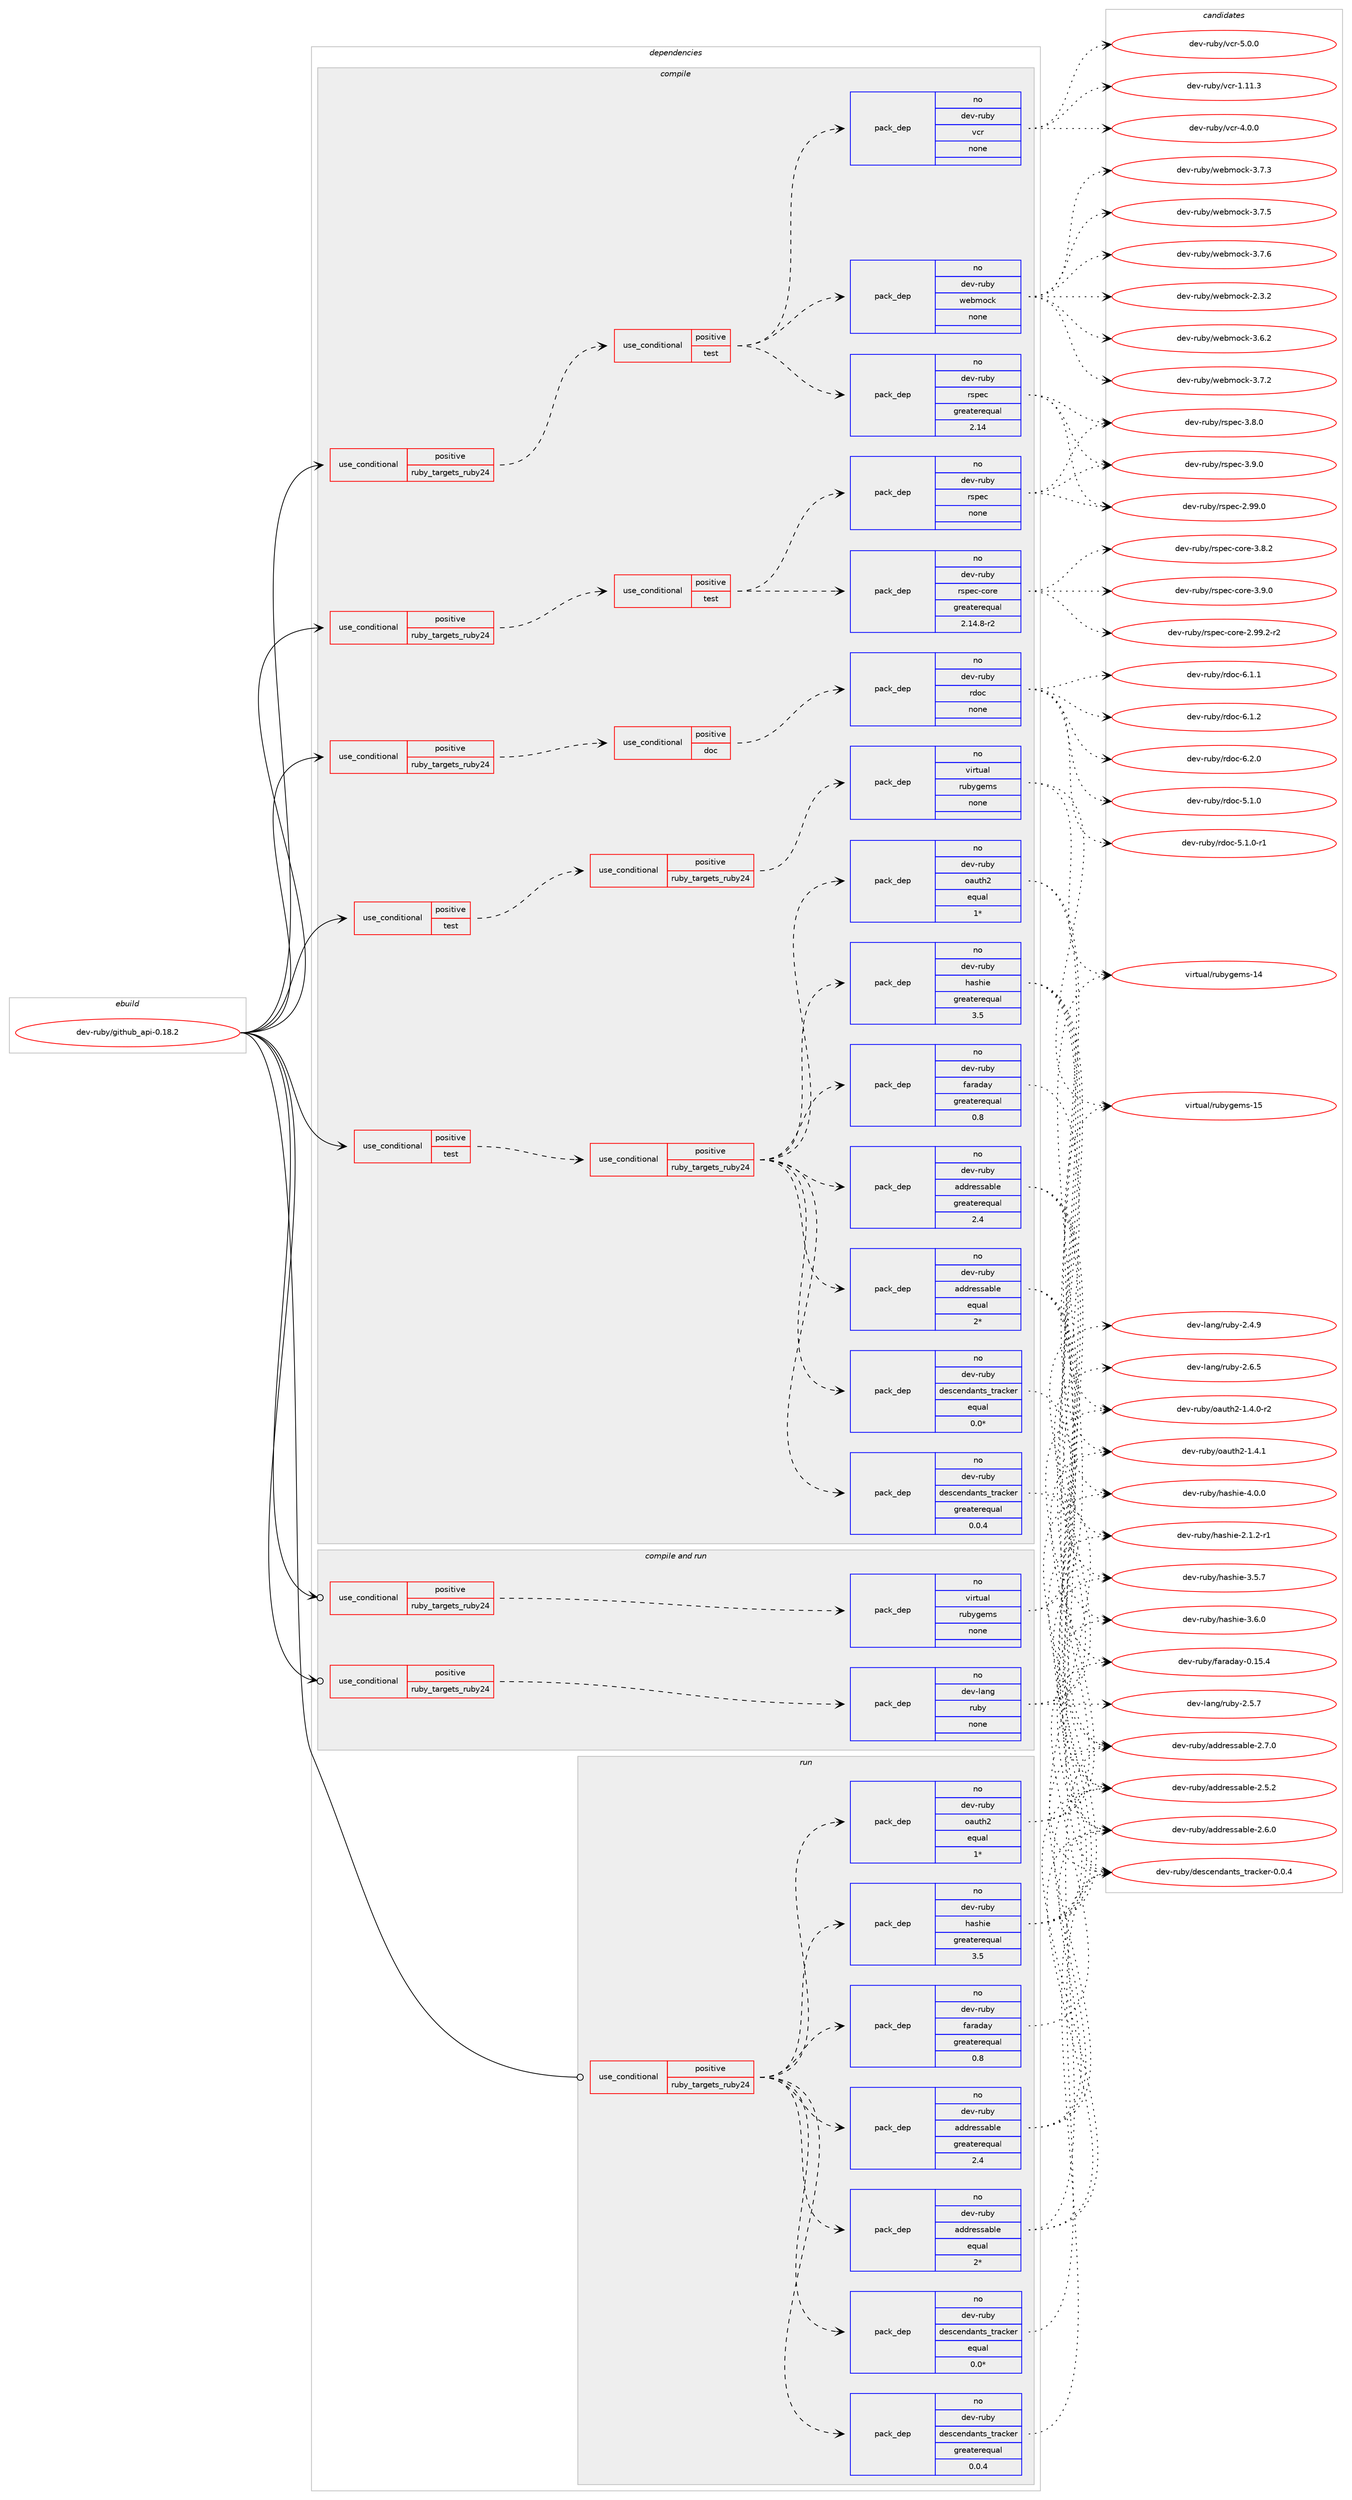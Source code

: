 digraph prolog {

# *************
# Graph options
# *************

newrank=true;
concentrate=true;
compound=true;
graph [rankdir=LR,fontname=Helvetica,fontsize=10,ranksep=1.5];#, ranksep=2.5, nodesep=0.2];
edge  [arrowhead=vee];
node  [fontname=Helvetica,fontsize=10];

# **********
# The ebuild
# **********

subgraph cluster_leftcol {
color=gray;
rank=same;
label=<<i>ebuild</i>>;
id [label="dev-ruby/github_api-0.18.2", color=red, width=4, href="../dev-ruby/github_api-0.18.2.svg"];
}

# ****************
# The dependencies
# ****************

subgraph cluster_midcol {
color=gray;
label=<<i>dependencies</i>>;
subgraph cluster_compile {
fillcolor="#eeeeee";
style=filled;
label=<<i>compile</i>>;
subgraph cond163965 {
dependency688335 [label=<<TABLE BORDER="0" CELLBORDER="1" CELLSPACING="0" CELLPADDING="4"><TR><TD ROWSPAN="3" CELLPADDING="10">use_conditional</TD></TR><TR><TD>positive</TD></TR><TR><TD>ruby_targets_ruby24</TD></TR></TABLE>>, shape=none, color=red];
subgraph cond163966 {
dependency688336 [label=<<TABLE BORDER="0" CELLBORDER="1" CELLSPACING="0" CELLPADDING="4"><TR><TD ROWSPAN="3" CELLPADDING="10">use_conditional</TD></TR><TR><TD>positive</TD></TR><TR><TD>doc</TD></TR></TABLE>>, shape=none, color=red];
subgraph pack512403 {
dependency688337 [label=<<TABLE BORDER="0" CELLBORDER="1" CELLSPACING="0" CELLPADDING="4" WIDTH="220"><TR><TD ROWSPAN="6" CELLPADDING="30">pack_dep</TD></TR><TR><TD WIDTH="110">no</TD></TR><TR><TD>dev-ruby</TD></TR><TR><TD>rdoc</TD></TR><TR><TD>none</TD></TR><TR><TD></TD></TR></TABLE>>, shape=none, color=blue];
}
dependency688336:e -> dependency688337:w [weight=20,style="dashed",arrowhead="vee"];
}
dependency688335:e -> dependency688336:w [weight=20,style="dashed",arrowhead="vee"];
}
id:e -> dependency688335:w [weight=20,style="solid",arrowhead="vee"];
subgraph cond163967 {
dependency688338 [label=<<TABLE BORDER="0" CELLBORDER="1" CELLSPACING="0" CELLPADDING="4"><TR><TD ROWSPAN="3" CELLPADDING="10">use_conditional</TD></TR><TR><TD>positive</TD></TR><TR><TD>ruby_targets_ruby24</TD></TR></TABLE>>, shape=none, color=red];
subgraph cond163968 {
dependency688339 [label=<<TABLE BORDER="0" CELLBORDER="1" CELLSPACING="0" CELLPADDING="4"><TR><TD ROWSPAN="3" CELLPADDING="10">use_conditional</TD></TR><TR><TD>positive</TD></TR><TR><TD>test</TD></TR></TABLE>>, shape=none, color=red];
subgraph pack512404 {
dependency688340 [label=<<TABLE BORDER="0" CELLBORDER="1" CELLSPACING="0" CELLPADDING="4" WIDTH="220"><TR><TD ROWSPAN="6" CELLPADDING="30">pack_dep</TD></TR><TR><TD WIDTH="110">no</TD></TR><TR><TD>dev-ruby</TD></TR><TR><TD>rspec</TD></TR><TR><TD>greaterequal</TD></TR><TR><TD>2.14</TD></TR></TABLE>>, shape=none, color=blue];
}
dependency688339:e -> dependency688340:w [weight=20,style="dashed",arrowhead="vee"];
subgraph pack512405 {
dependency688341 [label=<<TABLE BORDER="0" CELLBORDER="1" CELLSPACING="0" CELLPADDING="4" WIDTH="220"><TR><TD ROWSPAN="6" CELLPADDING="30">pack_dep</TD></TR><TR><TD WIDTH="110">no</TD></TR><TR><TD>dev-ruby</TD></TR><TR><TD>webmock</TD></TR><TR><TD>none</TD></TR><TR><TD></TD></TR></TABLE>>, shape=none, color=blue];
}
dependency688339:e -> dependency688341:w [weight=20,style="dashed",arrowhead="vee"];
subgraph pack512406 {
dependency688342 [label=<<TABLE BORDER="0" CELLBORDER="1" CELLSPACING="0" CELLPADDING="4" WIDTH="220"><TR><TD ROWSPAN="6" CELLPADDING="30">pack_dep</TD></TR><TR><TD WIDTH="110">no</TD></TR><TR><TD>dev-ruby</TD></TR><TR><TD>vcr</TD></TR><TR><TD>none</TD></TR><TR><TD></TD></TR></TABLE>>, shape=none, color=blue];
}
dependency688339:e -> dependency688342:w [weight=20,style="dashed",arrowhead="vee"];
}
dependency688338:e -> dependency688339:w [weight=20,style="dashed",arrowhead="vee"];
}
id:e -> dependency688338:w [weight=20,style="solid",arrowhead="vee"];
subgraph cond163969 {
dependency688343 [label=<<TABLE BORDER="0" CELLBORDER="1" CELLSPACING="0" CELLPADDING="4"><TR><TD ROWSPAN="3" CELLPADDING="10">use_conditional</TD></TR><TR><TD>positive</TD></TR><TR><TD>ruby_targets_ruby24</TD></TR></TABLE>>, shape=none, color=red];
subgraph cond163970 {
dependency688344 [label=<<TABLE BORDER="0" CELLBORDER="1" CELLSPACING="0" CELLPADDING="4"><TR><TD ROWSPAN="3" CELLPADDING="10">use_conditional</TD></TR><TR><TD>positive</TD></TR><TR><TD>test</TD></TR></TABLE>>, shape=none, color=red];
subgraph pack512407 {
dependency688345 [label=<<TABLE BORDER="0" CELLBORDER="1" CELLSPACING="0" CELLPADDING="4" WIDTH="220"><TR><TD ROWSPAN="6" CELLPADDING="30">pack_dep</TD></TR><TR><TD WIDTH="110">no</TD></TR><TR><TD>dev-ruby</TD></TR><TR><TD>rspec</TD></TR><TR><TD>none</TD></TR><TR><TD></TD></TR></TABLE>>, shape=none, color=blue];
}
dependency688344:e -> dependency688345:w [weight=20,style="dashed",arrowhead="vee"];
subgraph pack512408 {
dependency688346 [label=<<TABLE BORDER="0" CELLBORDER="1" CELLSPACING="0" CELLPADDING="4" WIDTH="220"><TR><TD ROWSPAN="6" CELLPADDING="30">pack_dep</TD></TR><TR><TD WIDTH="110">no</TD></TR><TR><TD>dev-ruby</TD></TR><TR><TD>rspec-core</TD></TR><TR><TD>greaterequal</TD></TR><TR><TD>2.14.8-r2</TD></TR></TABLE>>, shape=none, color=blue];
}
dependency688344:e -> dependency688346:w [weight=20,style="dashed",arrowhead="vee"];
}
dependency688343:e -> dependency688344:w [weight=20,style="dashed",arrowhead="vee"];
}
id:e -> dependency688343:w [weight=20,style="solid",arrowhead="vee"];
subgraph cond163971 {
dependency688347 [label=<<TABLE BORDER="0" CELLBORDER="1" CELLSPACING="0" CELLPADDING="4"><TR><TD ROWSPAN="3" CELLPADDING="10">use_conditional</TD></TR><TR><TD>positive</TD></TR><TR><TD>test</TD></TR></TABLE>>, shape=none, color=red];
subgraph cond163972 {
dependency688348 [label=<<TABLE BORDER="0" CELLBORDER="1" CELLSPACING="0" CELLPADDING="4"><TR><TD ROWSPAN="3" CELLPADDING="10">use_conditional</TD></TR><TR><TD>positive</TD></TR><TR><TD>ruby_targets_ruby24</TD></TR></TABLE>>, shape=none, color=red];
subgraph pack512409 {
dependency688349 [label=<<TABLE BORDER="0" CELLBORDER="1" CELLSPACING="0" CELLPADDING="4" WIDTH="220"><TR><TD ROWSPAN="6" CELLPADDING="30">pack_dep</TD></TR><TR><TD WIDTH="110">no</TD></TR><TR><TD>dev-ruby</TD></TR><TR><TD>addressable</TD></TR><TR><TD>greaterequal</TD></TR><TR><TD>2.4</TD></TR></TABLE>>, shape=none, color=blue];
}
dependency688348:e -> dependency688349:w [weight=20,style="dashed",arrowhead="vee"];
subgraph pack512410 {
dependency688350 [label=<<TABLE BORDER="0" CELLBORDER="1" CELLSPACING="0" CELLPADDING="4" WIDTH="220"><TR><TD ROWSPAN="6" CELLPADDING="30">pack_dep</TD></TR><TR><TD WIDTH="110">no</TD></TR><TR><TD>dev-ruby</TD></TR><TR><TD>addressable</TD></TR><TR><TD>equal</TD></TR><TR><TD>2*</TD></TR></TABLE>>, shape=none, color=blue];
}
dependency688348:e -> dependency688350:w [weight=20,style="dashed",arrowhead="vee"];
subgraph pack512411 {
dependency688351 [label=<<TABLE BORDER="0" CELLBORDER="1" CELLSPACING="0" CELLPADDING="4" WIDTH="220"><TR><TD ROWSPAN="6" CELLPADDING="30">pack_dep</TD></TR><TR><TD WIDTH="110">no</TD></TR><TR><TD>dev-ruby</TD></TR><TR><TD>descendants_tracker</TD></TR><TR><TD>greaterequal</TD></TR><TR><TD>0.0.4</TD></TR></TABLE>>, shape=none, color=blue];
}
dependency688348:e -> dependency688351:w [weight=20,style="dashed",arrowhead="vee"];
subgraph pack512412 {
dependency688352 [label=<<TABLE BORDER="0" CELLBORDER="1" CELLSPACING="0" CELLPADDING="4" WIDTH="220"><TR><TD ROWSPAN="6" CELLPADDING="30">pack_dep</TD></TR><TR><TD WIDTH="110">no</TD></TR><TR><TD>dev-ruby</TD></TR><TR><TD>descendants_tracker</TD></TR><TR><TD>equal</TD></TR><TR><TD>0.0*</TD></TR></TABLE>>, shape=none, color=blue];
}
dependency688348:e -> dependency688352:w [weight=20,style="dashed",arrowhead="vee"];
subgraph pack512413 {
dependency688353 [label=<<TABLE BORDER="0" CELLBORDER="1" CELLSPACING="0" CELLPADDING="4" WIDTH="220"><TR><TD ROWSPAN="6" CELLPADDING="30">pack_dep</TD></TR><TR><TD WIDTH="110">no</TD></TR><TR><TD>dev-ruby</TD></TR><TR><TD>faraday</TD></TR><TR><TD>greaterequal</TD></TR><TR><TD>0.8</TD></TR></TABLE>>, shape=none, color=blue];
}
dependency688348:e -> dependency688353:w [weight=20,style="dashed",arrowhead="vee"];
subgraph pack512414 {
dependency688354 [label=<<TABLE BORDER="0" CELLBORDER="1" CELLSPACING="0" CELLPADDING="4" WIDTH="220"><TR><TD ROWSPAN="6" CELLPADDING="30">pack_dep</TD></TR><TR><TD WIDTH="110">no</TD></TR><TR><TD>dev-ruby</TD></TR><TR><TD>hashie</TD></TR><TR><TD>greaterequal</TD></TR><TR><TD>3.5</TD></TR></TABLE>>, shape=none, color=blue];
}
dependency688348:e -> dependency688354:w [weight=20,style="dashed",arrowhead="vee"];
subgraph pack512415 {
dependency688355 [label=<<TABLE BORDER="0" CELLBORDER="1" CELLSPACING="0" CELLPADDING="4" WIDTH="220"><TR><TD ROWSPAN="6" CELLPADDING="30">pack_dep</TD></TR><TR><TD WIDTH="110">no</TD></TR><TR><TD>dev-ruby</TD></TR><TR><TD>oauth2</TD></TR><TR><TD>equal</TD></TR><TR><TD>1*</TD></TR></TABLE>>, shape=none, color=blue];
}
dependency688348:e -> dependency688355:w [weight=20,style="dashed",arrowhead="vee"];
}
dependency688347:e -> dependency688348:w [weight=20,style="dashed",arrowhead="vee"];
}
id:e -> dependency688347:w [weight=20,style="solid",arrowhead="vee"];
subgraph cond163973 {
dependency688356 [label=<<TABLE BORDER="0" CELLBORDER="1" CELLSPACING="0" CELLPADDING="4"><TR><TD ROWSPAN="3" CELLPADDING="10">use_conditional</TD></TR><TR><TD>positive</TD></TR><TR><TD>test</TD></TR></TABLE>>, shape=none, color=red];
subgraph cond163974 {
dependency688357 [label=<<TABLE BORDER="0" CELLBORDER="1" CELLSPACING="0" CELLPADDING="4"><TR><TD ROWSPAN="3" CELLPADDING="10">use_conditional</TD></TR><TR><TD>positive</TD></TR><TR><TD>ruby_targets_ruby24</TD></TR></TABLE>>, shape=none, color=red];
subgraph pack512416 {
dependency688358 [label=<<TABLE BORDER="0" CELLBORDER="1" CELLSPACING="0" CELLPADDING="4" WIDTH="220"><TR><TD ROWSPAN="6" CELLPADDING="30">pack_dep</TD></TR><TR><TD WIDTH="110">no</TD></TR><TR><TD>virtual</TD></TR><TR><TD>rubygems</TD></TR><TR><TD>none</TD></TR><TR><TD></TD></TR></TABLE>>, shape=none, color=blue];
}
dependency688357:e -> dependency688358:w [weight=20,style="dashed",arrowhead="vee"];
}
dependency688356:e -> dependency688357:w [weight=20,style="dashed",arrowhead="vee"];
}
id:e -> dependency688356:w [weight=20,style="solid",arrowhead="vee"];
}
subgraph cluster_compileandrun {
fillcolor="#eeeeee";
style=filled;
label=<<i>compile and run</i>>;
subgraph cond163975 {
dependency688359 [label=<<TABLE BORDER="0" CELLBORDER="1" CELLSPACING="0" CELLPADDING="4"><TR><TD ROWSPAN="3" CELLPADDING="10">use_conditional</TD></TR><TR><TD>positive</TD></TR><TR><TD>ruby_targets_ruby24</TD></TR></TABLE>>, shape=none, color=red];
subgraph pack512417 {
dependency688360 [label=<<TABLE BORDER="0" CELLBORDER="1" CELLSPACING="0" CELLPADDING="4" WIDTH="220"><TR><TD ROWSPAN="6" CELLPADDING="30">pack_dep</TD></TR><TR><TD WIDTH="110">no</TD></TR><TR><TD>dev-lang</TD></TR><TR><TD>ruby</TD></TR><TR><TD>none</TD></TR><TR><TD></TD></TR></TABLE>>, shape=none, color=blue];
}
dependency688359:e -> dependency688360:w [weight=20,style="dashed",arrowhead="vee"];
}
id:e -> dependency688359:w [weight=20,style="solid",arrowhead="odotvee"];
subgraph cond163976 {
dependency688361 [label=<<TABLE BORDER="0" CELLBORDER="1" CELLSPACING="0" CELLPADDING="4"><TR><TD ROWSPAN="3" CELLPADDING="10">use_conditional</TD></TR><TR><TD>positive</TD></TR><TR><TD>ruby_targets_ruby24</TD></TR></TABLE>>, shape=none, color=red];
subgraph pack512418 {
dependency688362 [label=<<TABLE BORDER="0" CELLBORDER="1" CELLSPACING="0" CELLPADDING="4" WIDTH="220"><TR><TD ROWSPAN="6" CELLPADDING="30">pack_dep</TD></TR><TR><TD WIDTH="110">no</TD></TR><TR><TD>virtual</TD></TR><TR><TD>rubygems</TD></TR><TR><TD>none</TD></TR><TR><TD></TD></TR></TABLE>>, shape=none, color=blue];
}
dependency688361:e -> dependency688362:w [weight=20,style="dashed",arrowhead="vee"];
}
id:e -> dependency688361:w [weight=20,style="solid",arrowhead="odotvee"];
}
subgraph cluster_run {
fillcolor="#eeeeee";
style=filled;
label=<<i>run</i>>;
subgraph cond163977 {
dependency688363 [label=<<TABLE BORDER="0" CELLBORDER="1" CELLSPACING="0" CELLPADDING="4"><TR><TD ROWSPAN="3" CELLPADDING="10">use_conditional</TD></TR><TR><TD>positive</TD></TR><TR><TD>ruby_targets_ruby24</TD></TR></TABLE>>, shape=none, color=red];
subgraph pack512419 {
dependency688364 [label=<<TABLE BORDER="0" CELLBORDER="1" CELLSPACING="0" CELLPADDING="4" WIDTH="220"><TR><TD ROWSPAN="6" CELLPADDING="30">pack_dep</TD></TR><TR><TD WIDTH="110">no</TD></TR><TR><TD>dev-ruby</TD></TR><TR><TD>addressable</TD></TR><TR><TD>greaterequal</TD></TR><TR><TD>2.4</TD></TR></TABLE>>, shape=none, color=blue];
}
dependency688363:e -> dependency688364:w [weight=20,style="dashed",arrowhead="vee"];
subgraph pack512420 {
dependency688365 [label=<<TABLE BORDER="0" CELLBORDER="1" CELLSPACING="0" CELLPADDING="4" WIDTH="220"><TR><TD ROWSPAN="6" CELLPADDING="30">pack_dep</TD></TR><TR><TD WIDTH="110">no</TD></TR><TR><TD>dev-ruby</TD></TR><TR><TD>addressable</TD></TR><TR><TD>equal</TD></TR><TR><TD>2*</TD></TR></TABLE>>, shape=none, color=blue];
}
dependency688363:e -> dependency688365:w [weight=20,style="dashed",arrowhead="vee"];
subgraph pack512421 {
dependency688366 [label=<<TABLE BORDER="0" CELLBORDER="1" CELLSPACING="0" CELLPADDING="4" WIDTH="220"><TR><TD ROWSPAN="6" CELLPADDING="30">pack_dep</TD></TR><TR><TD WIDTH="110">no</TD></TR><TR><TD>dev-ruby</TD></TR><TR><TD>descendants_tracker</TD></TR><TR><TD>greaterequal</TD></TR><TR><TD>0.0.4</TD></TR></TABLE>>, shape=none, color=blue];
}
dependency688363:e -> dependency688366:w [weight=20,style="dashed",arrowhead="vee"];
subgraph pack512422 {
dependency688367 [label=<<TABLE BORDER="0" CELLBORDER="1" CELLSPACING="0" CELLPADDING="4" WIDTH="220"><TR><TD ROWSPAN="6" CELLPADDING="30">pack_dep</TD></TR><TR><TD WIDTH="110">no</TD></TR><TR><TD>dev-ruby</TD></TR><TR><TD>descendants_tracker</TD></TR><TR><TD>equal</TD></TR><TR><TD>0.0*</TD></TR></TABLE>>, shape=none, color=blue];
}
dependency688363:e -> dependency688367:w [weight=20,style="dashed",arrowhead="vee"];
subgraph pack512423 {
dependency688368 [label=<<TABLE BORDER="0" CELLBORDER="1" CELLSPACING="0" CELLPADDING="4" WIDTH="220"><TR><TD ROWSPAN="6" CELLPADDING="30">pack_dep</TD></TR><TR><TD WIDTH="110">no</TD></TR><TR><TD>dev-ruby</TD></TR><TR><TD>faraday</TD></TR><TR><TD>greaterequal</TD></TR><TR><TD>0.8</TD></TR></TABLE>>, shape=none, color=blue];
}
dependency688363:e -> dependency688368:w [weight=20,style="dashed",arrowhead="vee"];
subgraph pack512424 {
dependency688369 [label=<<TABLE BORDER="0" CELLBORDER="1" CELLSPACING="0" CELLPADDING="4" WIDTH="220"><TR><TD ROWSPAN="6" CELLPADDING="30">pack_dep</TD></TR><TR><TD WIDTH="110">no</TD></TR><TR><TD>dev-ruby</TD></TR><TR><TD>hashie</TD></TR><TR><TD>greaterequal</TD></TR><TR><TD>3.5</TD></TR></TABLE>>, shape=none, color=blue];
}
dependency688363:e -> dependency688369:w [weight=20,style="dashed",arrowhead="vee"];
subgraph pack512425 {
dependency688370 [label=<<TABLE BORDER="0" CELLBORDER="1" CELLSPACING="0" CELLPADDING="4" WIDTH="220"><TR><TD ROWSPAN="6" CELLPADDING="30">pack_dep</TD></TR><TR><TD WIDTH="110">no</TD></TR><TR><TD>dev-ruby</TD></TR><TR><TD>oauth2</TD></TR><TR><TD>equal</TD></TR><TR><TD>1*</TD></TR></TABLE>>, shape=none, color=blue];
}
dependency688363:e -> dependency688370:w [weight=20,style="dashed",arrowhead="vee"];
}
id:e -> dependency688363:w [weight=20,style="solid",arrowhead="odot"];
}
}

# **************
# The candidates
# **************

subgraph cluster_choices {
rank=same;
color=gray;
label=<<i>candidates</i>>;

subgraph choice512403 {
color=black;
nodesep=1;
choice10010111845114117981214711410011199455346494648 [label="dev-ruby/rdoc-5.1.0", color=red, width=4,href="../dev-ruby/rdoc-5.1.0.svg"];
choice100101118451141179812147114100111994553464946484511449 [label="dev-ruby/rdoc-5.1.0-r1", color=red, width=4,href="../dev-ruby/rdoc-5.1.0-r1.svg"];
choice10010111845114117981214711410011199455446494649 [label="dev-ruby/rdoc-6.1.1", color=red, width=4,href="../dev-ruby/rdoc-6.1.1.svg"];
choice10010111845114117981214711410011199455446494650 [label="dev-ruby/rdoc-6.1.2", color=red, width=4,href="../dev-ruby/rdoc-6.1.2.svg"];
choice10010111845114117981214711410011199455446504648 [label="dev-ruby/rdoc-6.2.0", color=red, width=4,href="../dev-ruby/rdoc-6.2.0.svg"];
dependency688337:e -> choice10010111845114117981214711410011199455346494648:w [style=dotted,weight="100"];
dependency688337:e -> choice100101118451141179812147114100111994553464946484511449:w [style=dotted,weight="100"];
dependency688337:e -> choice10010111845114117981214711410011199455446494649:w [style=dotted,weight="100"];
dependency688337:e -> choice10010111845114117981214711410011199455446494650:w [style=dotted,weight="100"];
dependency688337:e -> choice10010111845114117981214711410011199455446504648:w [style=dotted,weight="100"];
}
subgraph choice512404 {
color=black;
nodesep=1;
choice1001011184511411798121471141151121019945504657574648 [label="dev-ruby/rspec-2.99.0", color=red, width=4,href="../dev-ruby/rspec-2.99.0.svg"];
choice10010111845114117981214711411511210199455146564648 [label="dev-ruby/rspec-3.8.0", color=red, width=4,href="../dev-ruby/rspec-3.8.0.svg"];
choice10010111845114117981214711411511210199455146574648 [label="dev-ruby/rspec-3.9.0", color=red, width=4,href="../dev-ruby/rspec-3.9.0.svg"];
dependency688340:e -> choice1001011184511411798121471141151121019945504657574648:w [style=dotted,weight="100"];
dependency688340:e -> choice10010111845114117981214711411511210199455146564648:w [style=dotted,weight="100"];
dependency688340:e -> choice10010111845114117981214711411511210199455146574648:w [style=dotted,weight="100"];
}
subgraph choice512405 {
color=black;
nodesep=1;
choice1001011184511411798121471191019810911199107455046514650 [label="dev-ruby/webmock-2.3.2", color=red, width=4,href="../dev-ruby/webmock-2.3.2.svg"];
choice1001011184511411798121471191019810911199107455146544650 [label="dev-ruby/webmock-3.6.2", color=red, width=4,href="../dev-ruby/webmock-3.6.2.svg"];
choice1001011184511411798121471191019810911199107455146554650 [label="dev-ruby/webmock-3.7.2", color=red, width=4,href="../dev-ruby/webmock-3.7.2.svg"];
choice1001011184511411798121471191019810911199107455146554651 [label="dev-ruby/webmock-3.7.3", color=red, width=4,href="../dev-ruby/webmock-3.7.3.svg"];
choice1001011184511411798121471191019810911199107455146554653 [label="dev-ruby/webmock-3.7.5", color=red, width=4,href="../dev-ruby/webmock-3.7.5.svg"];
choice1001011184511411798121471191019810911199107455146554654 [label="dev-ruby/webmock-3.7.6", color=red, width=4,href="../dev-ruby/webmock-3.7.6.svg"];
dependency688341:e -> choice1001011184511411798121471191019810911199107455046514650:w [style=dotted,weight="100"];
dependency688341:e -> choice1001011184511411798121471191019810911199107455146544650:w [style=dotted,weight="100"];
dependency688341:e -> choice1001011184511411798121471191019810911199107455146554650:w [style=dotted,weight="100"];
dependency688341:e -> choice1001011184511411798121471191019810911199107455146554651:w [style=dotted,weight="100"];
dependency688341:e -> choice1001011184511411798121471191019810911199107455146554653:w [style=dotted,weight="100"];
dependency688341:e -> choice1001011184511411798121471191019810911199107455146554654:w [style=dotted,weight="100"];
}
subgraph choice512406 {
color=black;
nodesep=1;
choice1001011184511411798121471189911445494649494651 [label="dev-ruby/vcr-1.11.3", color=red, width=4,href="../dev-ruby/vcr-1.11.3.svg"];
choice10010111845114117981214711899114455246484648 [label="dev-ruby/vcr-4.0.0", color=red, width=4,href="../dev-ruby/vcr-4.0.0.svg"];
choice10010111845114117981214711899114455346484648 [label="dev-ruby/vcr-5.0.0", color=red, width=4,href="../dev-ruby/vcr-5.0.0.svg"];
dependency688342:e -> choice1001011184511411798121471189911445494649494651:w [style=dotted,weight="100"];
dependency688342:e -> choice10010111845114117981214711899114455246484648:w [style=dotted,weight="100"];
dependency688342:e -> choice10010111845114117981214711899114455346484648:w [style=dotted,weight="100"];
}
subgraph choice512407 {
color=black;
nodesep=1;
choice1001011184511411798121471141151121019945504657574648 [label="dev-ruby/rspec-2.99.0", color=red, width=4,href="../dev-ruby/rspec-2.99.0.svg"];
choice10010111845114117981214711411511210199455146564648 [label="dev-ruby/rspec-3.8.0", color=red, width=4,href="../dev-ruby/rspec-3.8.0.svg"];
choice10010111845114117981214711411511210199455146574648 [label="dev-ruby/rspec-3.9.0", color=red, width=4,href="../dev-ruby/rspec-3.9.0.svg"];
dependency688345:e -> choice1001011184511411798121471141151121019945504657574648:w [style=dotted,weight="100"];
dependency688345:e -> choice10010111845114117981214711411511210199455146564648:w [style=dotted,weight="100"];
dependency688345:e -> choice10010111845114117981214711411511210199455146574648:w [style=dotted,weight="100"];
}
subgraph choice512408 {
color=black;
nodesep=1;
choice100101118451141179812147114115112101994599111114101455046575746504511450 [label="dev-ruby/rspec-core-2.99.2-r2", color=red, width=4,href="../dev-ruby/rspec-core-2.99.2-r2.svg"];
choice100101118451141179812147114115112101994599111114101455146564650 [label="dev-ruby/rspec-core-3.8.2", color=red, width=4,href="../dev-ruby/rspec-core-3.8.2.svg"];
choice100101118451141179812147114115112101994599111114101455146574648 [label="dev-ruby/rspec-core-3.9.0", color=red, width=4,href="../dev-ruby/rspec-core-3.9.0.svg"];
dependency688346:e -> choice100101118451141179812147114115112101994599111114101455046575746504511450:w [style=dotted,weight="100"];
dependency688346:e -> choice100101118451141179812147114115112101994599111114101455146564650:w [style=dotted,weight="100"];
dependency688346:e -> choice100101118451141179812147114115112101994599111114101455146574648:w [style=dotted,weight="100"];
}
subgraph choice512409 {
color=black;
nodesep=1;
choice100101118451141179812147971001001141011151159798108101455046534650 [label="dev-ruby/addressable-2.5.2", color=red, width=4,href="../dev-ruby/addressable-2.5.2.svg"];
choice100101118451141179812147971001001141011151159798108101455046544648 [label="dev-ruby/addressable-2.6.0", color=red, width=4,href="../dev-ruby/addressable-2.6.0.svg"];
choice100101118451141179812147971001001141011151159798108101455046554648 [label="dev-ruby/addressable-2.7.0", color=red, width=4,href="../dev-ruby/addressable-2.7.0.svg"];
dependency688349:e -> choice100101118451141179812147971001001141011151159798108101455046534650:w [style=dotted,weight="100"];
dependency688349:e -> choice100101118451141179812147971001001141011151159798108101455046544648:w [style=dotted,weight="100"];
dependency688349:e -> choice100101118451141179812147971001001141011151159798108101455046554648:w [style=dotted,weight="100"];
}
subgraph choice512410 {
color=black;
nodesep=1;
choice100101118451141179812147971001001141011151159798108101455046534650 [label="dev-ruby/addressable-2.5.2", color=red, width=4,href="../dev-ruby/addressable-2.5.2.svg"];
choice100101118451141179812147971001001141011151159798108101455046544648 [label="dev-ruby/addressable-2.6.0", color=red, width=4,href="../dev-ruby/addressable-2.6.0.svg"];
choice100101118451141179812147971001001141011151159798108101455046554648 [label="dev-ruby/addressable-2.7.0", color=red, width=4,href="../dev-ruby/addressable-2.7.0.svg"];
dependency688350:e -> choice100101118451141179812147971001001141011151159798108101455046534650:w [style=dotted,weight="100"];
dependency688350:e -> choice100101118451141179812147971001001141011151159798108101455046544648:w [style=dotted,weight="100"];
dependency688350:e -> choice100101118451141179812147971001001141011151159798108101455046554648:w [style=dotted,weight="100"];
}
subgraph choice512411 {
color=black;
nodesep=1;
choice1001011184511411798121471001011159910111010097110116115951161149799107101114454846484652 [label="dev-ruby/descendants_tracker-0.0.4", color=red, width=4,href="../dev-ruby/descendants_tracker-0.0.4.svg"];
dependency688351:e -> choice1001011184511411798121471001011159910111010097110116115951161149799107101114454846484652:w [style=dotted,weight="100"];
}
subgraph choice512412 {
color=black;
nodesep=1;
choice1001011184511411798121471001011159910111010097110116115951161149799107101114454846484652 [label="dev-ruby/descendants_tracker-0.0.4", color=red, width=4,href="../dev-ruby/descendants_tracker-0.0.4.svg"];
dependency688352:e -> choice1001011184511411798121471001011159910111010097110116115951161149799107101114454846484652:w [style=dotted,weight="100"];
}
subgraph choice512413 {
color=black;
nodesep=1;
choice10010111845114117981214710297114971009712145484649534652 [label="dev-ruby/faraday-0.15.4", color=red, width=4,href="../dev-ruby/faraday-0.15.4.svg"];
dependency688353:e -> choice10010111845114117981214710297114971009712145484649534652:w [style=dotted,weight="100"];
}
subgraph choice512414 {
color=black;
nodesep=1;
choice100101118451141179812147104971151041051014550464946504511449 [label="dev-ruby/hashie-2.1.2-r1", color=red, width=4,href="../dev-ruby/hashie-2.1.2-r1.svg"];
choice10010111845114117981214710497115104105101455146534655 [label="dev-ruby/hashie-3.5.7", color=red, width=4,href="../dev-ruby/hashie-3.5.7.svg"];
choice10010111845114117981214710497115104105101455146544648 [label="dev-ruby/hashie-3.6.0", color=red, width=4,href="../dev-ruby/hashie-3.6.0.svg"];
choice10010111845114117981214710497115104105101455246484648 [label="dev-ruby/hashie-4.0.0", color=red, width=4,href="../dev-ruby/hashie-4.0.0.svg"];
dependency688354:e -> choice100101118451141179812147104971151041051014550464946504511449:w [style=dotted,weight="100"];
dependency688354:e -> choice10010111845114117981214710497115104105101455146534655:w [style=dotted,weight="100"];
dependency688354:e -> choice10010111845114117981214710497115104105101455146544648:w [style=dotted,weight="100"];
dependency688354:e -> choice10010111845114117981214710497115104105101455246484648:w [style=dotted,weight="100"];
}
subgraph choice512415 {
color=black;
nodesep=1;
choice10010111845114117981214711197117116104504549465246484511450 [label="dev-ruby/oauth2-1.4.0-r2", color=red, width=4,href="../dev-ruby/oauth2-1.4.0-r2.svg"];
choice1001011184511411798121471119711711610450454946524649 [label="dev-ruby/oauth2-1.4.1", color=red, width=4,href="../dev-ruby/oauth2-1.4.1.svg"];
dependency688355:e -> choice10010111845114117981214711197117116104504549465246484511450:w [style=dotted,weight="100"];
dependency688355:e -> choice1001011184511411798121471119711711610450454946524649:w [style=dotted,weight="100"];
}
subgraph choice512416 {
color=black;
nodesep=1;
choice118105114116117971084711411798121103101109115454952 [label="virtual/rubygems-14", color=red, width=4,href="../virtual/rubygems-14.svg"];
choice118105114116117971084711411798121103101109115454953 [label="virtual/rubygems-15", color=red, width=4,href="../virtual/rubygems-15.svg"];
dependency688358:e -> choice118105114116117971084711411798121103101109115454952:w [style=dotted,weight="100"];
dependency688358:e -> choice118105114116117971084711411798121103101109115454953:w [style=dotted,weight="100"];
}
subgraph choice512417 {
color=black;
nodesep=1;
choice10010111845108971101034711411798121455046524657 [label="dev-lang/ruby-2.4.9", color=red, width=4,href="../dev-lang/ruby-2.4.9.svg"];
choice10010111845108971101034711411798121455046534655 [label="dev-lang/ruby-2.5.7", color=red, width=4,href="../dev-lang/ruby-2.5.7.svg"];
choice10010111845108971101034711411798121455046544653 [label="dev-lang/ruby-2.6.5", color=red, width=4,href="../dev-lang/ruby-2.6.5.svg"];
dependency688360:e -> choice10010111845108971101034711411798121455046524657:w [style=dotted,weight="100"];
dependency688360:e -> choice10010111845108971101034711411798121455046534655:w [style=dotted,weight="100"];
dependency688360:e -> choice10010111845108971101034711411798121455046544653:w [style=dotted,weight="100"];
}
subgraph choice512418 {
color=black;
nodesep=1;
choice118105114116117971084711411798121103101109115454952 [label="virtual/rubygems-14", color=red, width=4,href="../virtual/rubygems-14.svg"];
choice118105114116117971084711411798121103101109115454953 [label="virtual/rubygems-15", color=red, width=4,href="../virtual/rubygems-15.svg"];
dependency688362:e -> choice118105114116117971084711411798121103101109115454952:w [style=dotted,weight="100"];
dependency688362:e -> choice118105114116117971084711411798121103101109115454953:w [style=dotted,weight="100"];
}
subgraph choice512419 {
color=black;
nodesep=1;
choice100101118451141179812147971001001141011151159798108101455046534650 [label="dev-ruby/addressable-2.5.2", color=red, width=4,href="../dev-ruby/addressable-2.5.2.svg"];
choice100101118451141179812147971001001141011151159798108101455046544648 [label="dev-ruby/addressable-2.6.0", color=red, width=4,href="../dev-ruby/addressable-2.6.0.svg"];
choice100101118451141179812147971001001141011151159798108101455046554648 [label="dev-ruby/addressable-2.7.0", color=red, width=4,href="../dev-ruby/addressable-2.7.0.svg"];
dependency688364:e -> choice100101118451141179812147971001001141011151159798108101455046534650:w [style=dotted,weight="100"];
dependency688364:e -> choice100101118451141179812147971001001141011151159798108101455046544648:w [style=dotted,weight="100"];
dependency688364:e -> choice100101118451141179812147971001001141011151159798108101455046554648:w [style=dotted,weight="100"];
}
subgraph choice512420 {
color=black;
nodesep=1;
choice100101118451141179812147971001001141011151159798108101455046534650 [label="dev-ruby/addressable-2.5.2", color=red, width=4,href="../dev-ruby/addressable-2.5.2.svg"];
choice100101118451141179812147971001001141011151159798108101455046544648 [label="dev-ruby/addressable-2.6.0", color=red, width=4,href="../dev-ruby/addressable-2.6.0.svg"];
choice100101118451141179812147971001001141011151159798108101455046554648 [label="dev-ruby/addressable-2.7.0", color=red, width=4,href="../dev-ruby/addressable-2.7.0.svg"];
dependency688365:e -> choice100101118451141179812147971001001141011151159798108101455046534650:w [style=dotted,weight="100"];
dependency688365:e -> choice100101118451141179812147971001001141011151159798108101455046544648:w [style=dotted,weight="100"];
dependency688365:e -> choice100101118451141179812147971001001141011151159798108101455046554648:w [style=dotted,weight="100"];
}
subgraph choice512421 {
color=black;
nodesep=1;
choice1001011184511411798121471001011159910111010097110116115951161149799107101114454846484652 [label="dev-ruby/descendants_tracker-0.0.4", color=red, width=4,href="../dev-ruby/descendants_tracker-0.0.4.svg"];
dependency688366:e -> choice1001011184511411798121471001011159910111010097110116115951161149799107101114454846484652:w [style=dotted,weight="100"];
}
subgraph choice512422 {
color=black;
nodesep=1;
choice1001011184511411798121471001011159910111010097110116115951161149799107101114454846484652 [label="dev-ruby/descendants_tracker-0.0.4", color=red, width=4,href="../dev-ruby/descendants_tracker-0.0.4.svg"];
dependency688367:e -> choice1001011184511411798121471001011159910111010097110116115951161149799107101114454846484652:w [style=dotted,weight="100"];
}
subgraph choice512423 {
color=black;
nodesep=1;
choice10010111845114117981214710297114971009712145484649534652 [label="dev-ruby/faraday-0.15.4", color=red, width=4,href="../dev-ruby/faraday-0.15.4.svg"];
dependency688368:e -> choice10010111845114117981214710297114971009712145484649534652:w [style=dotted,weight="100"];
}
subgraph choice512424 {
color=black;
nodesep=1;
choice100101118451141179812147104971151041051014550464946504511449 [label="dev-ruby/hashie-2.1.2-r1", color=red, width=4,href="../dev-ruby/hashie-2.1.2-r1.svg"];
choice10010111845114117981214710497115104105101455146534655 [label="dev-ruby/hashie-3.5.7", color=red, width=4,href="../dev-ruby/hashie-3.5.7.svg"];
choice10010111845114117981214710497115104105101455146544648 [label="dev-ruby/hashie-3.6.0", color=red, width=4,href="../dev-ruby/hashie-3.6.0.svg"];
choice10010111845114117981214710497115104105101455246484648 [label="dev-ruby/hashie-4.0.0", color=red, width=4,href="../dev-ruby/hashie-4.0.0.svg"];
dependency688369:e -> choice100101118451141179812147104971151041051014550464946504511449:w [style=dotted,weight="100"];
dependency688369:e -> choice10010111845114117981214710497115104105101455146534655:w [style=dotted,weight="100"];
dependency688369:e -> choice10010111845114117981214710497115104105101455146544648:w [style=dotted,weight="100"];
dependency688369:e -> choice10010111845114117981214710497115104105101455246484648:w [style=dotted,weight="100"];
}
subgraph choice512425 {
color=black;
nodesep=1;
choice10010111845114117981214711197117116104504549465246484511450 [label="dev-ruby/oauth2-1.4.0-r2", color=red, width=4,href="../dev-ruby/oauth2-1.4.0-r2.svg"];
choice1001011184511411798121471119711711610450454946524649 [label="dev-ruby/oauth2-1.4.1", color=red, width=4,href="../dev-ruby/oauth2-1.4.1.svg"];
dependency688370:e -> choice10010111845114117981214711197117116104504549465246484511450:w [style=dotted,weight="100"];
dependency688370:e -> choice1001011184511411798121471119711711610450454946524649:w [style=dotted,weight="100"];
}
}

}
